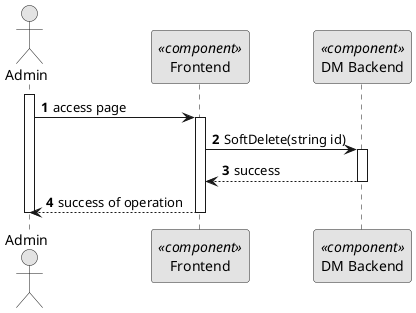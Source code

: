 @startuml 5.1.1
skinparam monochrome true
skinparam packageStyle rectangle
skinparam shadowing false

autonumber

actor "Admin" as AD
participant "Frontend" as FE <<component>>
participant "DM Backend" as BE <<component>>



activate AD
AD -> FE: access page
activate FE
FE -> BE : SoftDelete(string id)
activate BE
BE --> FE: success
deactivate BE
FE --> AD : success of operation
deactivate FE
deactivate AD


@enduml